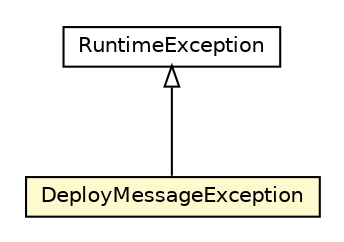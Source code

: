 #!/usr/local/bin/dot
#
# Class diagram 
# Generated by UMLGraph version R5_6-24-gf6e263 (http://www.umlgraph.org/)
#

digraph G {
	edge [fontname="Helvetica",fontsize=10,labelfontname="Helvetica",labelfontsize=10];
	node [fontname="Helvetica",fontsize=10,shape=plaintext];
	nodesep=0.25;
	ranksep=0.5;
	// org.universAAL.middleware.brokers.message.deploy.DeployMessageException
	c3409496 [label=<<table title="org.universAAL.middleware.brokers.message.deploy.DeployMessageException" border="0" cellborder="1" cellspacing="0" cellpadding="2" port="p" bgcolor="lemonChiffon" href="./DeployMessageException.html">
		<tr><td><table border="0" cellspacing="0" cellpadding="1">
<tr><td align="center" balign="center"> DeployMessageException </td></tr>
		</table></td></tr>
		</table>>, URL="./DeployMessageException.html", fontname="Helvetica", fontcolor="black", fontsize=10.0];
	//org.universAAL.middleware.brokers.message.deploy.DeployMessageException extends java.lang.RuntimeException
	c3412091:p -> c3409496:p [dir=back,arrowtail=empty];
	// java.lang.RuntimeException
	c3412091 [label=<<table title="java.lang.RuntimeException" border="0" cellborder="1" cellspacing="0" cellpadding="2" port="p" href="http://java.sun.com/j2se/1.4.2/docs/api/java/lang/RuntimeException.html">
		<tr><td><table border="0" cellspacing="0" cellpadding="1">
<tr><td align="center" balign="center"> RuntimeException </td></tr>
		</table></td></tr>
		</table>>, URL="http://java.sun.com/j2se/1.4.2/docs/api/java/lang/RuntimeException.html", fontname="Helvetica", fontcolor="black", fontsize=10.0];
}

